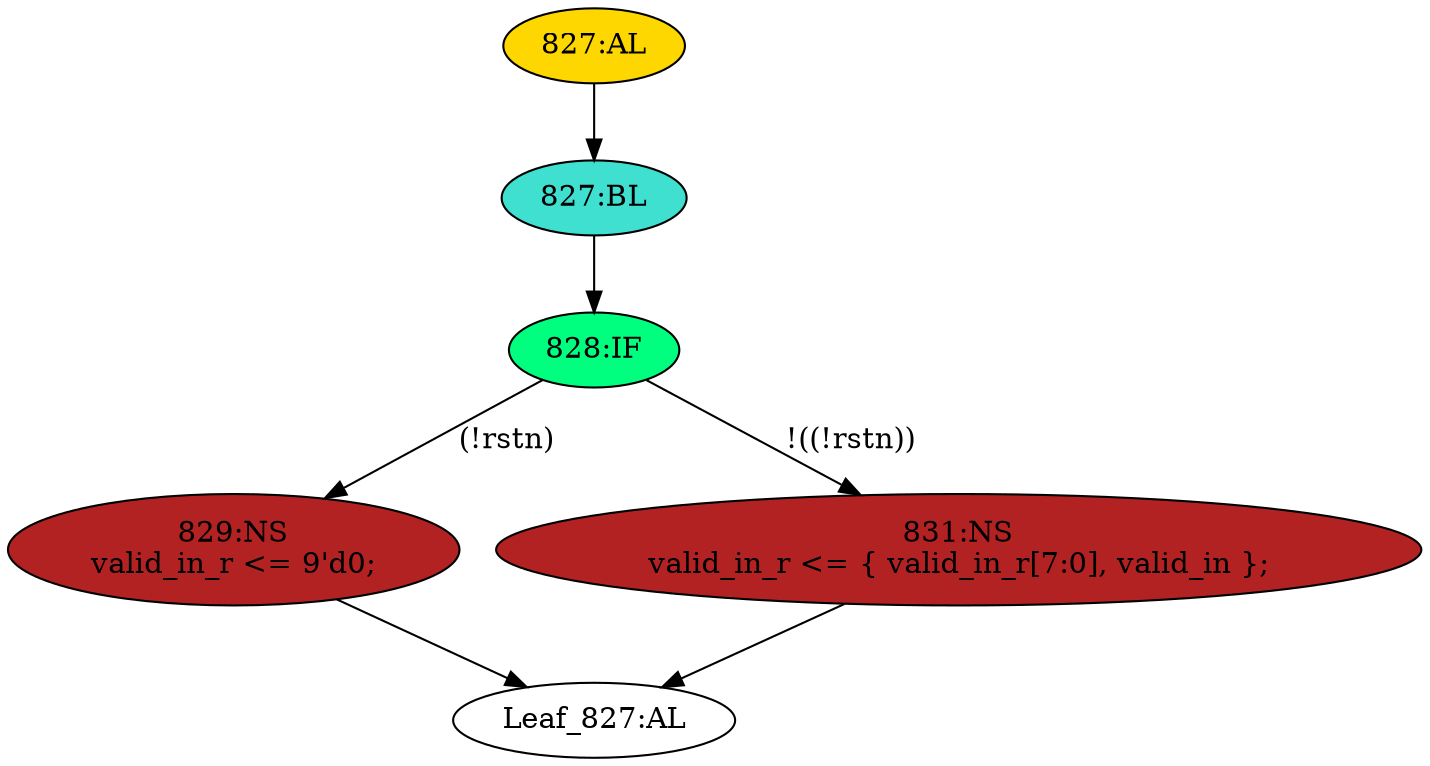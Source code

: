 strict digraph "" {
	node [label="\N"];
	"828:IF"	 [ast="<pyverilog.vparser.ast.IfStatement object at 0x7f40784bd690>",
		fillcolor=springgreen,
		label="828:IF",
		statements="[]",
		style=filled,
		typ=IfStatement];
	"829:NS"	 [ast="<pyverilog.vparser.ast.NonblockingSubstitution object at 0x7f40784bd910>",
		fillcolor=firebrick,
		label="829:NS
valid_in_r <= 9'd0;",
		statements="[<pyverilog.vparser.ast.NonblockingSubstitution object at 0x7f40784bd910>]",
		style=filled,
		typ=NonblockingSubstitution];
	"828:IF" -> "829:NS"	 [cond="['rstn']",
		label="(!rstn)",
		lineno=828];
	"831:NS"	 [ast="<pyverilog.vparser.ast.NonblockingSubstitution object at 0x7f40784bd6d0>",
		fillcolor=firebrick,
		label="831:NS
valid_in_r <= { valid_in_r[7:0], valid_in };",
		statements="[<pyverilog.vparser.ast.NonblockingSubstitution object at 0x7f40784bd6d0>]",
		style=filled,
		typ=NonblockingSubstitution];
	"828:IF" -> "831:NS"	 [cond="['rstn']",
		label="!((!rstn))",
		lineno=828];
	"Leaf_827:AL"	 [def_var="['valid_in_r']",
		label="Leaf_827:AL"];
	"829:NS" -> "Leaf_827:AL"	 [cond="[]",
		lineno=None];
	"831:NS" -> "Leaf_827:AL"	 [cond="[]",
		lineno=None];
	"827:BL"	 [ast="<pyverilog.vparser.ast.Block object at 0x7f40784bdad0>",
		fillcolor=turquoise,
		label="827:BL",
		statements="[]",
		style=filled,
		typ=Block];
	"827:BL" -> "828:IF"	 [cond="[]",
		lineno=None];
	"827:AL"	 [ast="<pyverilog.vparser.ast.Always object at 0x7f40784bdb50>",
		clk_sens=True,
		fillcolor=gold,
		label="827:AL",
		sens="['clk']",
		statements="[]",
		style=filled,
		typ=Always,
		use_var="['valid_in_r', 'rstn', 'valid_in']"];
	"827:AL" -> "827:BL"	 [cond="[]",
		lineno=None];
}
